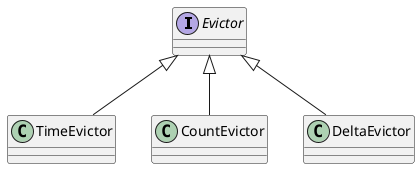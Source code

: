 @startuml
'https://plantuml.com/class-diagram

interface Evictor

Evictor <|-- TimeEvictor
Evictor <|-- CountEvictor
Evictor <|-- DeltaEvictor


@enduml